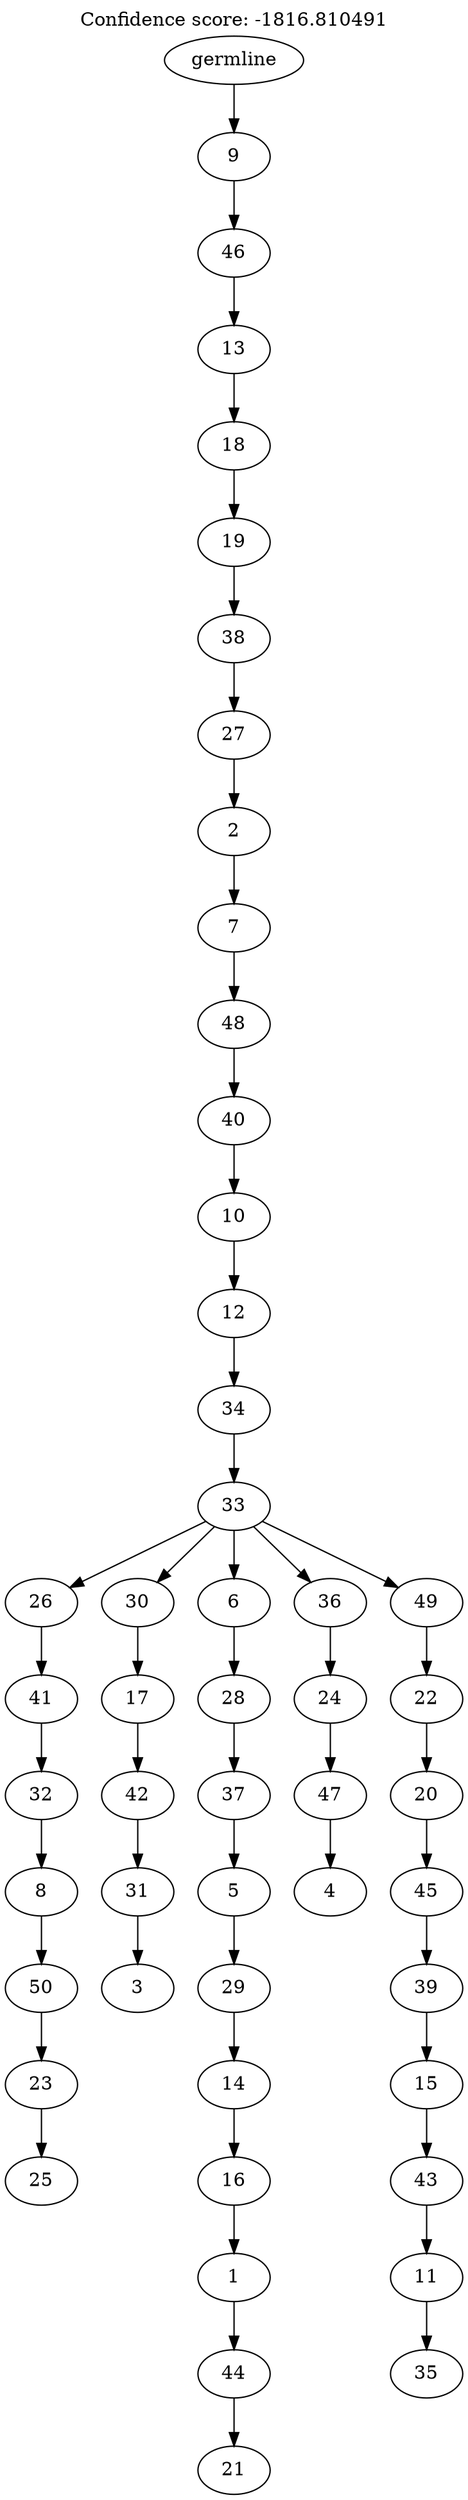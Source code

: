 digraph g {
	"49" -> "50";
	"50" [label="25"];
	"48" -> "49";
	"49" [label="23"];
	"47" -> "48";
	"48" [label="50"];
	"46" -> "47";
	"47" [label="8"];
	"45" -> "46";
	"46" [label="32"];
	"44" -> "45";
	"45" [label="41"];
	"42" -> "43";
	"43" [label="3"];
	"41" -> "42";
	"42" [label="31"];
	"40" -> "41";
	"41" [label="42"];
	"39" -> "40";
	"40" [label="17"];
	"37" -> "38";
	"38" [label="21"];
	"36" -> "37";
	"37" [label="44"];
	"35" -> "36";
	"36" [label="1"];
	"34" -> "35";
	"35" [label="16"];
	"33" -> "34";
	"34" [label="14"];
	"32" -> "33";
	"33" [label="29"];
	"31" -> "32";
	"32" [label="5"];
	"30" -> "31";
	"31" [label="37"];
	"29" -> "30";
	"30" [label="28"];
	"27" -> "28";
	"28" [label="4"];
	"26" -> "27";
	"27" [label="47"];
	"25" -> "26";
	"26" [label="24"];
	"23" -> "24";
	"24" [label="35"];
	"22" -> "23";
	"23" [label="11"];
	"21" -> "22";
	"22" [label="43"];
	"20" -> "21";
	"21" [label="15"];
	"19" -> "20";
	"20" [label="39"];
	"18" -> "19";
	"19" [label="45"];
	"17" -> "18";
	"18" [label="20"];
	"16" -> "17";
	"17" [label="22"];
	"15" -> "16";
	"16" [label="49"];
	"15" -> "25";
	"25" [label="36"];
	"15" -> "29";
	"29" [label="6"];
	"15" -> "39";
	"39" [label="30"];
	"15" -> "44";
	"44" [label="26"];
	"14" -> "15";
	"15" [label="33"];
	"13" -> "14";
	"14" [label="34"];
	"12" -> "13";
	"13" [label="12"];
	"11" -> "12";
	"12" [label="10"];
	"10" -> "11";
	"11" [label="40"];
	"9" -> "10";
	"10" [label="48"];
	"8" -> "9";
	"9" [label="7"];
	"7" -> "8";
	"8" [label="2"];
	"6" -> "7";
	"7" [label="27"];
	"5" -> "6";
	"6" [label="38"];
	"4" -> "5";
	"5" [label="19"];
	"3" -> "4";
	"4" [label="18"];
	"2" -> "3";
	"3" [label="13"];
	"1" -> "2";
	"2" [label="46"];
	"0" -> "1";
	"1" [label="9"];
	"0" [label="germline"];
	labelloc="t";
	label="Confidence score: -1816.810491";
}
